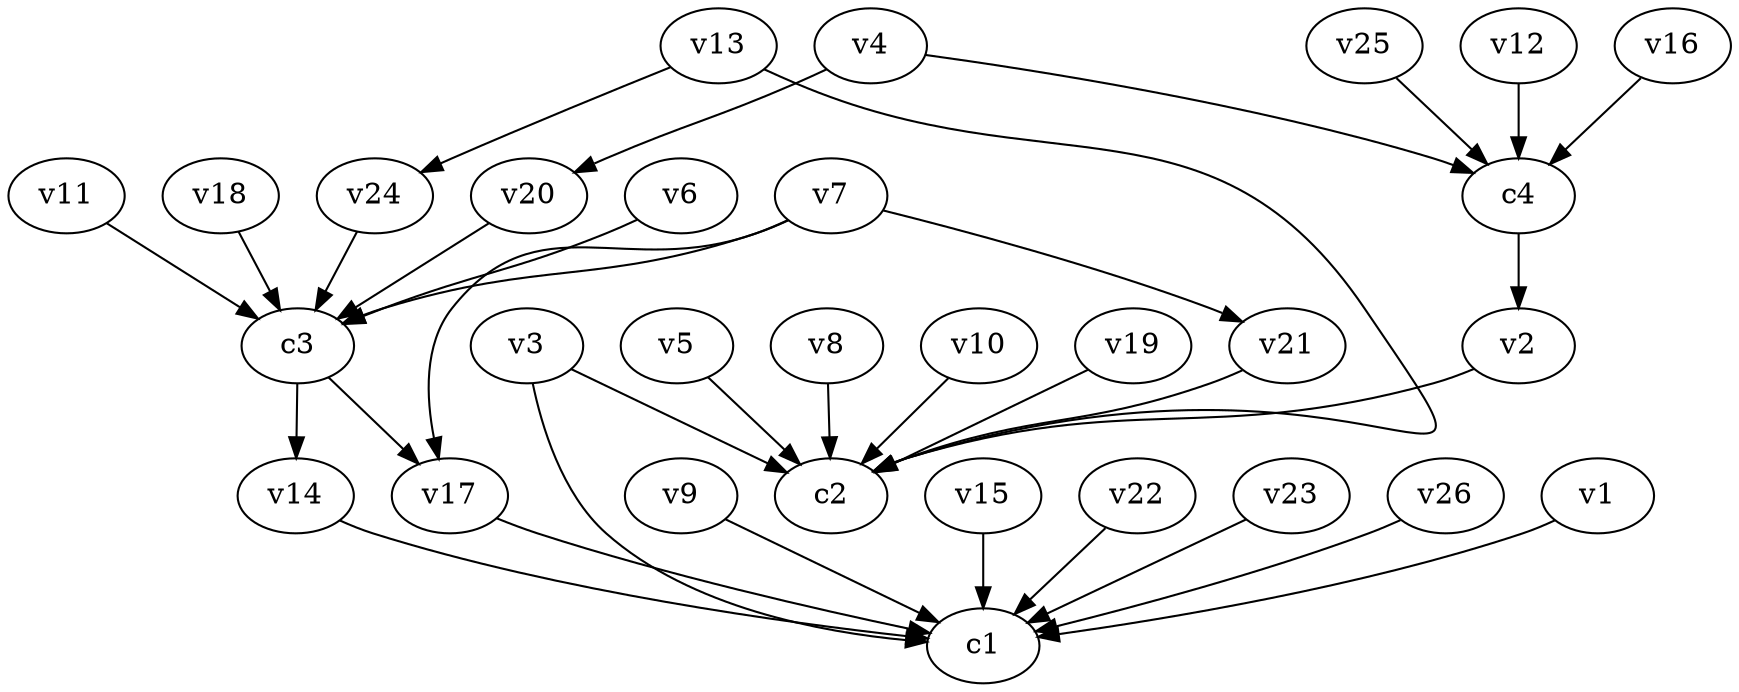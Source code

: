 strict digraph  {
c1;
c2;
c3;
c4;
v1;
v2;
v3;
v4;
v5;
v6;
v7;
v8;
v9;
v10;
v11;
v12;
v13;
v14;
v15;
v16;
v17;
v18;
v19;
v20;
v21;
v22;
v23;
v24;
v25;
v26;
c3 -> v14  [weight=1];
c3 -> v17  [weight=1];
c4 -> v2  [weight=1];
v1 -> c1  [weight=1];
v2 -> c2  [weight=1];
v3 -> c2  [weight=1];
v3 -> c1  [weight=1];
v4 -> c4  [weight=1];
v4 -> v20  [weight=1];
v5 -> c2  [weight=1];
v6 -> c3  [weight=1];
v7 -> c3  [weight=1];
v7 -> v21  [weight=1];
v7 -> v17  [weight=1];
v8 -> c2  [weight=1];
v9 -> c1  [weight=1];
v10 -> c2  [weight=1];
v11 -> c3  [weight=1];
v12 -> c4  [weight=1];
v13 -> c2  [weight=1];
v13 -> v24  [weight=1];
v14 -> c1  [weight=1];
v15 -> c1  [weight=1];
v16 -> c4  [weight=1];
v17 -> c1  [weight=1];
v18 -> c3  [weight=1];
v19 -> c2  [weight=1];
v20 -> c3  [weight=1];
v21 -> c2  [weight=1];
v22 -> c1  [weight=1];
v23 -> c1  [weight=1];
v24 -> c3  [weight=1];
v25 -> c4  [weight=1];
v26 -> c1  [weight=1];
}
